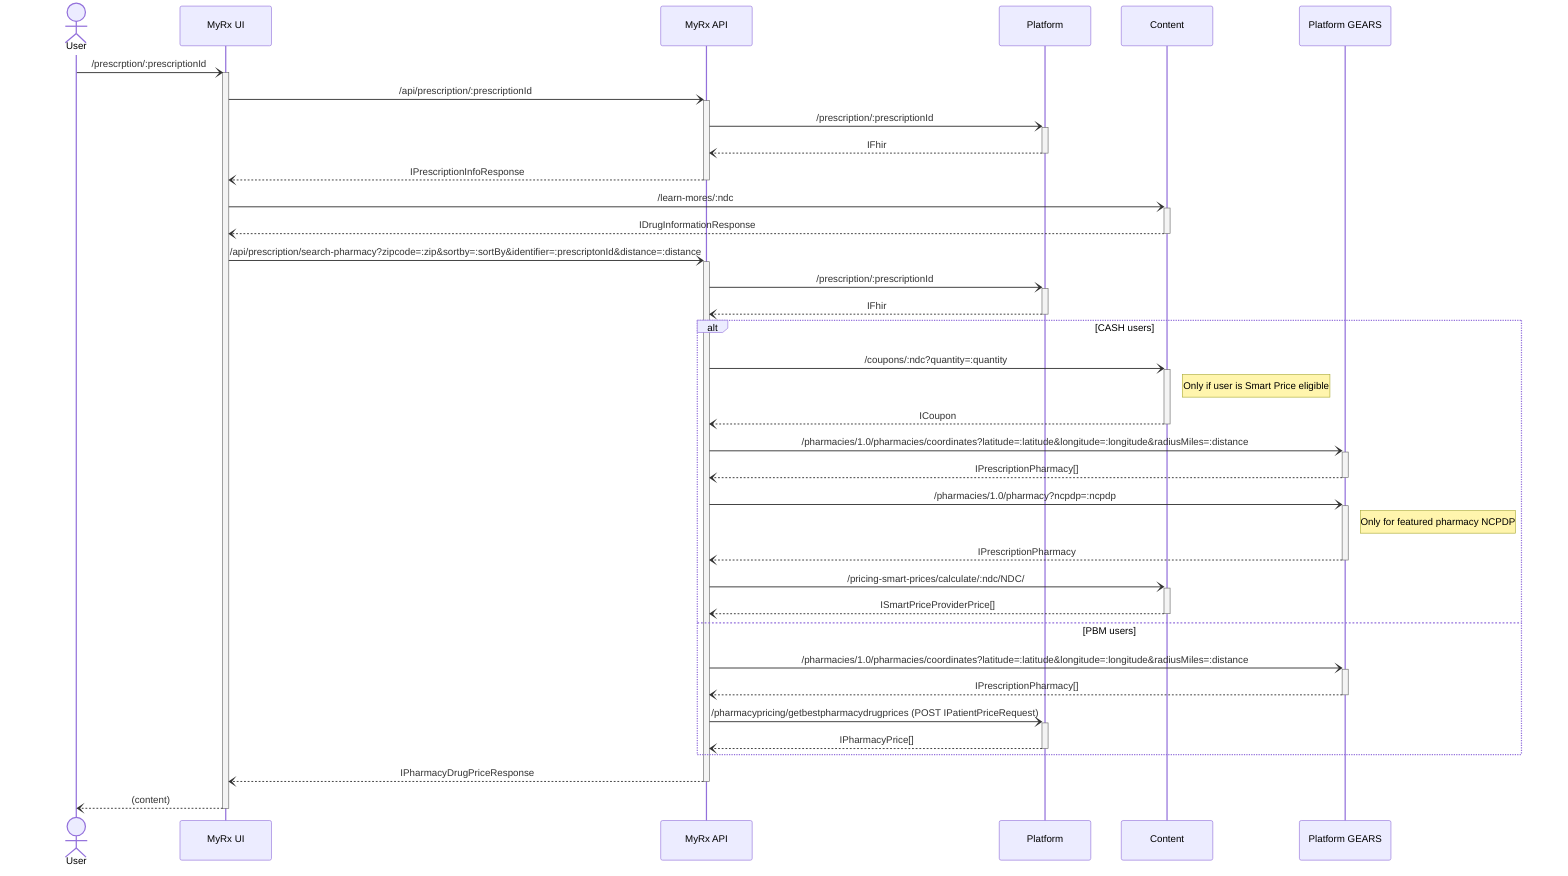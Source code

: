sequenceDiagram
  Actor User
  User-)+MyRx UI: /prescrption/:prescriptionId
  MyRx UI-)+MyRx API: /api/prescription/:prescriptionId
  MyRx API-)+Platform: /prescription/:prescriptionId
  Platform--)-MyRx API: IFhir
  MyRx API--)-MyRx UI: IPrescriptionInfoResponse
  MyRx UI-)+Content: /learn-mores/:ndc
  Content--)-MyRx UI: IDrugInformationResponse
  MyRx UI-)+MyRx API: /api/prescription/search-pharmacy?zipcode=:zip&sortby=:sortBy&identifier=:prescriptonId&distance=:distance
  MyRx API-)+Platform: /prescription/:prescriptionId
  Platform--)-MyRx API: IFhir
  alt CASH users
  MyRx API-)+Content: /coupons/:ndc?quantity=:quantity
  Note right of Content: Only if user is Smart Price eligible
  Content--)-MyRx API: ICoupon
  MyRx API-)+Platform GEARS: /pharmacies/1.0/pharmacies/coordinates?latitude=:latitude&longitude=:longitude&radiusMiles=:distance
  Platform GEARS--)-MyRx API: IPrescriptionPharmacy[]
  MyRx API-)+Platform GEARS: /pharmacies/1.0/pharmacy?ncpdp=:ncpdp
  Note right of Platform GEARS: Only for featured pharmacy NCPDP
  Platform GEARS--)-MyRx API: IPrescriptionPharmacy
  MyRx API-)+Content: /pricing-smart-prices/calculate/:ndc/NDC/
  Content--)-MyRx API: ISmartPriceProviderPrice[]
  else PBM users
  MyRx API-)+Platform GEARS: /pharmacies/1.0/pharmacies/coordinates?latitude=:latitude&longitude=:longitude&radiusMiles=:distance
  Platform GEARS--)-MyRx API: IPrescriptionPharmacy[]
  MyRx API-)+Platform: /pharmacypricing/getbestpharmacydrugprices (POST IPatientPriceRequest)
  Platform--)-MyRx API: IPharmacyPrice[]
  end
  MyRx API--)-MyRx UI: IPharmacyDrugPriceResponse
  MyRx UI--)-User: (content)